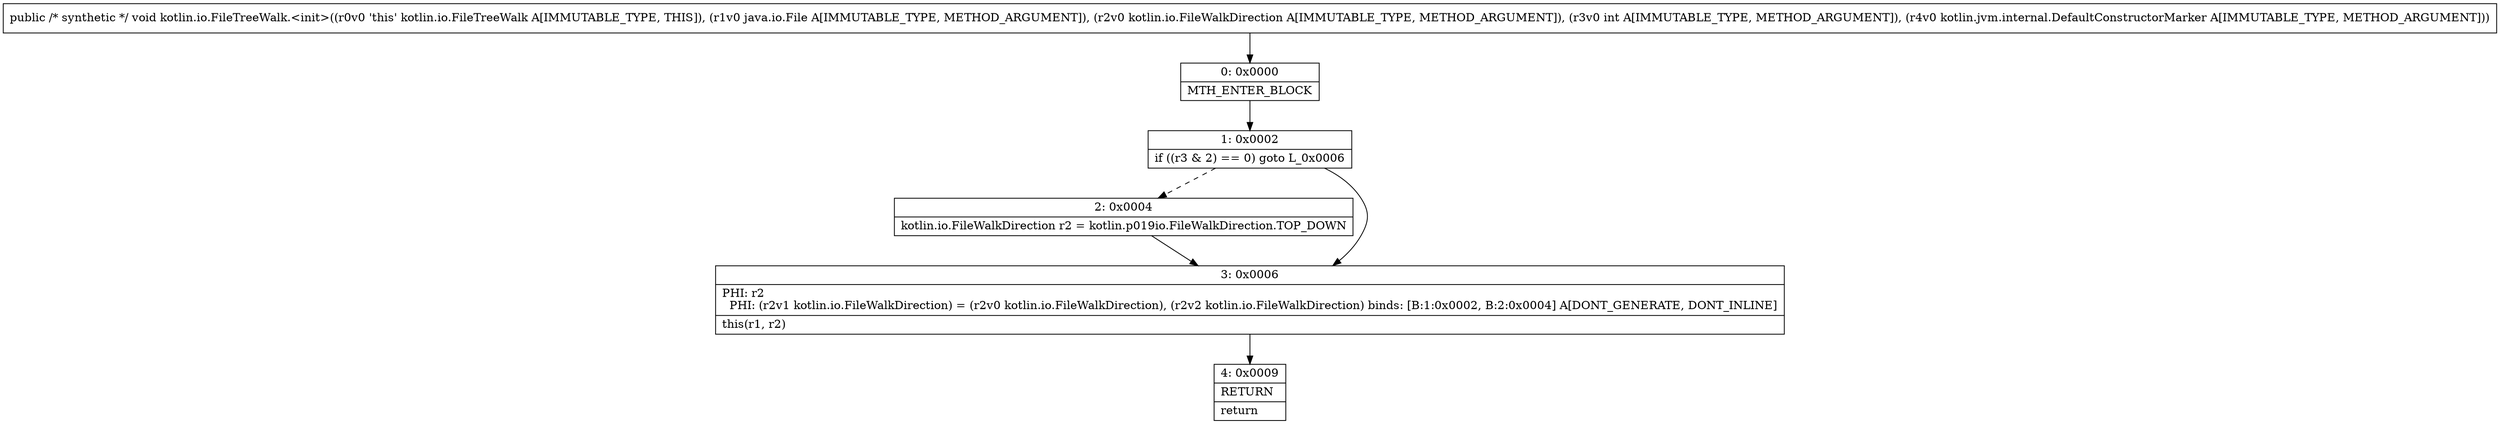 digraph "CFG forkotlin.io.FileTreeWalk.\<init\>(Ljava\/io\/File;Lkotlin\/io\/FileWalkDirection;ILkotlin\/jvm\/internal\/DefaultConstructorMarker;)V" {
Node_0 [shape=record,label="{0\:\ 0x0000|MTH_ENTER_BLOCK\l}"];
Node_1 [shape=record,label="{1\:\ 0x0002|if ((r3 & 2) == 0) goto L_0x0006\l}"];
Node_2 [shape=record,label="{2\:\ 0x0004|kotlin.io.FileWalkDirection r2 = kotlin.p019io.FileWalkDirection.TOP_DOWN\l}"];
Node_3 [shape=record,label="{3\:\ 0x0006|PHI: r2 \l  PHI: (r2v1 kotlin.io.FileWalkDirection) = (r2v0 kotlin.io.FileWalkDirection), (r2v2 kotlin.io.FileWalkDirection) binds: [B:1:0x0002, B:2:0x0004] A[DONT_GENERATE, DONT_INLINE]\l|this(r1, r2)\l}"];
Node_4 [shape=record,label="{4\:\ 0x0009|RETURN\l|return\l}"];
MethodNode[shape=record,label="{public \/* synthetic *\/ void kotlin.io.FileTreeWalk.\<init\>((r0v0 'this' kotlin.io.FileTreeWalk A[IMMUTABLE_TYPE, THIS]), (r1v0 java.io.File A[IMMUTABLE_TYPE, METHOD_ARGUMENT]), (r2v0 kotlin.io.FileWalkDirection A[IMMUTABLE_TYPE, METHOD_ARGUMENT]), (r3v0 int A[IMMUTABLE_TYPE, METHOD_ARGUMENT]), (r4v0 kotlin.jvm.internal.DefaultConstructorMarker A[IMMUTABLE_TYPE, METHOD_ARGUMENT])) }"];
MethodNode -> Node_0;
Node_0 -> Node_1;
Node_1 -> Node_2[style=dashed];
Node_1 -> Node_3;
Node_2 -> Node_3;
Node_3 -> Node_4;
}

